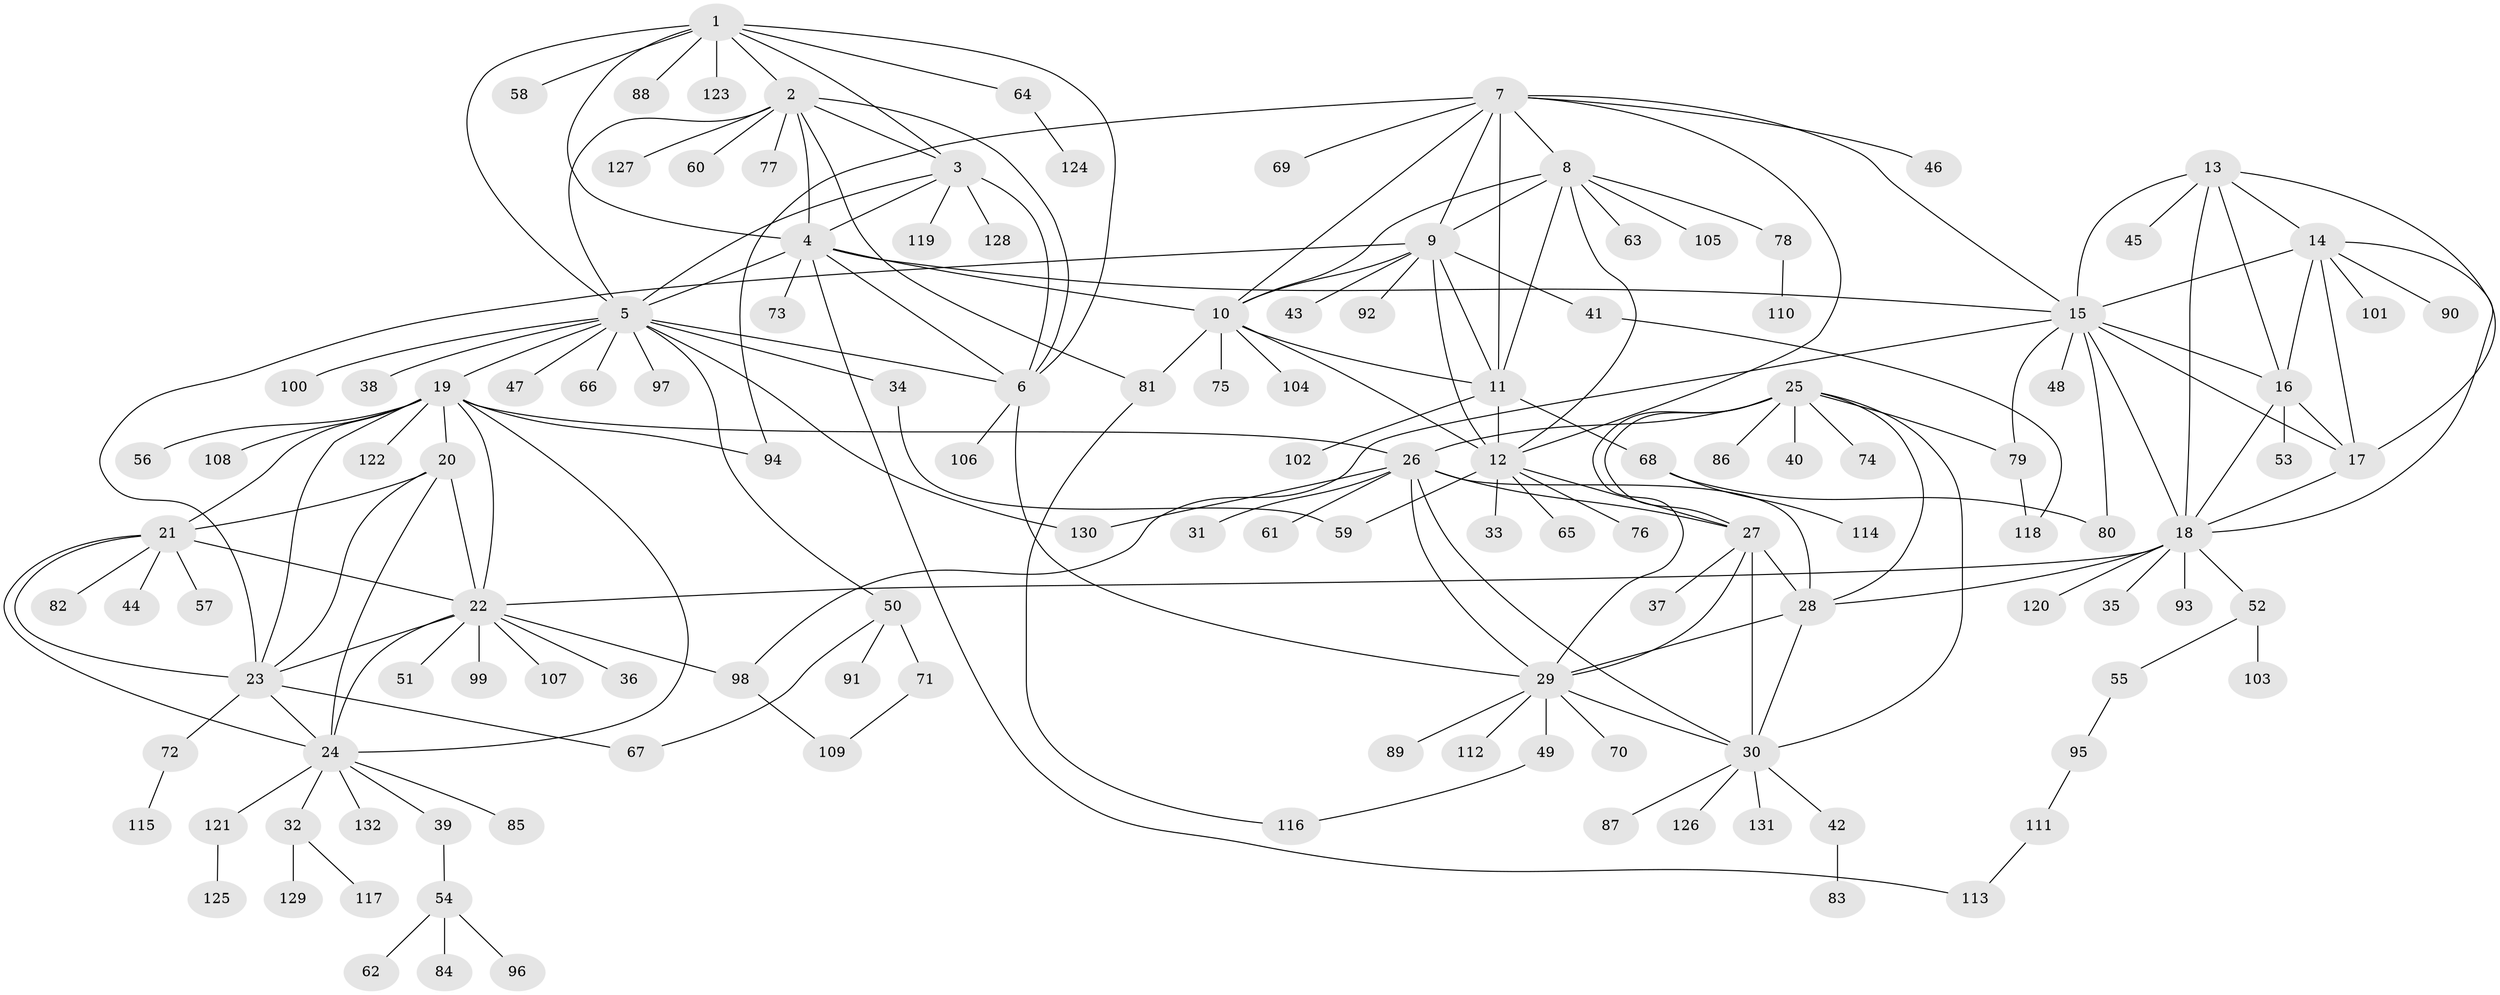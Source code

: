 // Generated by graph-tools (version 1.1) at 2025/11/02/27/25 16:11:34]
// undirected, 132 vertices, 199 edges
graph export_dot {
graph [start="1"]
  node [color=gray90,style=filled];
  1;
  2;
  3;
  4;
  5;
  6;
  7;
  8;
  9;
  10;
  11;
  12;
  13;
  14;
  15;
  16;
  17;
  18;
  19;
  20;
  21;
  22;
  23;
  24;
  25;
  26;
  27;
  28;
  29;
  30;
  31;
  32;
  33;
  34;
  35;
  36;
  37;
  38;
  39;
  40;
  41;
  42;
  43;
  44;
  45;
  46;
  47;
  48;
  49;
  50;
  51;
  52;
  53;
  54;
  55;
  56;
  57;
  58;
  59;
  60;
  61;
  62;
  63;
  64;
  65;
  66;
  67;
  68;
  69;
  70;
  71;
  72;
  73;
  74;
  75;
  76;
  77;
  78;
  79;
  80;
  81;
  82;
  83;
  84;
  85;
  86;
  87;
  88;
  89;
  90;
  91;
  92;
  93;
  94;
  95;
  96;
  97;
  98;
  99;
  100;
  101;
  102;
  103;
  104;
  105;
  106;
  107;
  108;
  109;
  110;
  111;
  112;
  113;
  114;
  115;
  116;
  117;
  118;
  119;
  120;
  121;
  122;
  123;
  124;
  125;
  126;
  127;
  128;
  129;
  130;
  131;
  132;
  1 -- 2;
  1 -- 3;
  1 -- 4;
  1 -- 5;
  1 -- 6;
  1 -- 58;
  1 -- 64;
  1 -- 88;
  1 -- 123;
  2 -- 3;
  2 -- 4;
  2 -- 5;
  2 -- 6;
  2 -- 60;
  2 -- 77;
  2 -- 81;
  2 -- 127;
  3 -- 4;
  3 -- 5;
  3 -- 6;
  3 -- 119;
  3 -- 128;
  4 -- 5;
  4 -- 6;
  4 -- 10;
  4 -- 15;
  4 -- 73;
  4 -- 113;
  5 -- 6;
  5 -- 19;
  5 -- 34;
  5 -- 38;
  5 -- 47;
  5 -- 50;
  5 -- 66;
  5 -- 97;
  5 -- 100;
  5 -- 130;
  6 -- 29;
  6 -- 106;
  7 -- 8;
  7 -- 9;
  7 -- 10;
  7 -- 11;
  7 -- 12;
  7 -- 15;
  7 -- 46;
  7 -- 69;
  7 -- 94;
  8 -- 9;
  8 -- 10;
  8 -- 11;
  8 -- 12;
  8 -- 63;
  8 -- 78;
  8 -- 105;
  9 -- 10;
  9 -- 11;
  9 -- 12;
  9 -- 23;
  9 -- 41;
  9 -- 43;
  9 -- 92;
  10 -- 11;
  10 -- 12;
  10 -- 75;
  10 -- 81;
  10 -- 104;
  11 -- 12;
  11 -- 68;
  11 -- 102;
  12 -- 27;
  12 -- 33;
  12 -- 59;
  12 -- 65;
  12 -- 76;
  13 -- 14;
  13 -- 15;
  13 -- 16;
  13 -- 17;
  13 -- 18;
  13 -- 45;
  14 -- 15;
  14 -- 16;
  14 -- 17;
  14 -- 18;
  14 -- 90;
  14 -- 101;
  15 -- 16;
  15 -- 17;
  15 -- 18;
  15 -- 48;
  15 -- 79;
  15 -- 80;
  15 -- 98;
  16 -- 17;
  16 -- 18;
  16 -- 53;
  17 -- 18;
  18 -- 22;
  18 -- 28;
  18 -- 35;
  18 -- 52;
  18 -- 93;
  18 -- 120;
  19 -- 20;
  19 -- 21;
  19 -- 22;
  19 -- 23;
  19 -- 24;
  19 -- 26;
  19 -- 56;
  19 -- 94;
  19 -- 108;
  19 -- 122;
  20 -- 21;
  20 -- 22;
  20 -- 23;
  20 -- 24;
  21 -- 22;
  21 -- 23;
  21 -- 24;
  21 -- 44;
  21 -- 57;
  21 -- 82;
  22 -- 23;
  22 -- 24;
  22 -- 36;
  22 -- 51;
  22 -- 98;
  22 -- 99;
  22 -- 107;
  23 -- 24;
  23 -- 67;
  23 -- 72;
  24 -- 32;
  24 -- 39;
  24 -- 85;
  24 -- 121;
  24 -- 132;
  25 -- 26;
  25 -- 27;
  25 -- 28;
  25 -- 29;
  25 -- 30;
  25 -- 40;
  25 -- 74;
  25 -- 79;
  25 -- 86;
  26 -- 27;
  26 -- 28;
  26 -- 29;
  26 -- 30;
  26 -- 31;
  26 -- 61;
  26 -- 130;
  27 -- 28;
  27 -- 29;
  27 -- 30;
  27 -- 37;
  28 -- 29;
  28 -- 30;
  29 -- 30;
  29 -- 49;
  29 -- 70;
  29 -- 89;
  29 -- 112;
  30 -- 42;
  30 -- 87;
  30 -- 126;
  30 -- 131;
  32 -- 117;
  32 -- 129;
  34 -- 59;
  39 -- 54;
  41 -- 118;
  42 -- 83;
  49 -- 116;
  50 -- 67;
  50 -- 71;
  50 -- 91;
  52 -- 55;
  52 -- 103;
  54 -- 62;
  54 -- 84;
  54 -- 96;
  55 -- 95;
  64 -- 124;
  68 -- 80;
  68 -- 114;
  71 -- 109;
  72 -- 115;
  78 -- 110;
  79 -- 118;
  81 -- 116;
  95 -- 111;
  98 -- 109;
  111 -- 113;
  121 -- 125;
}

